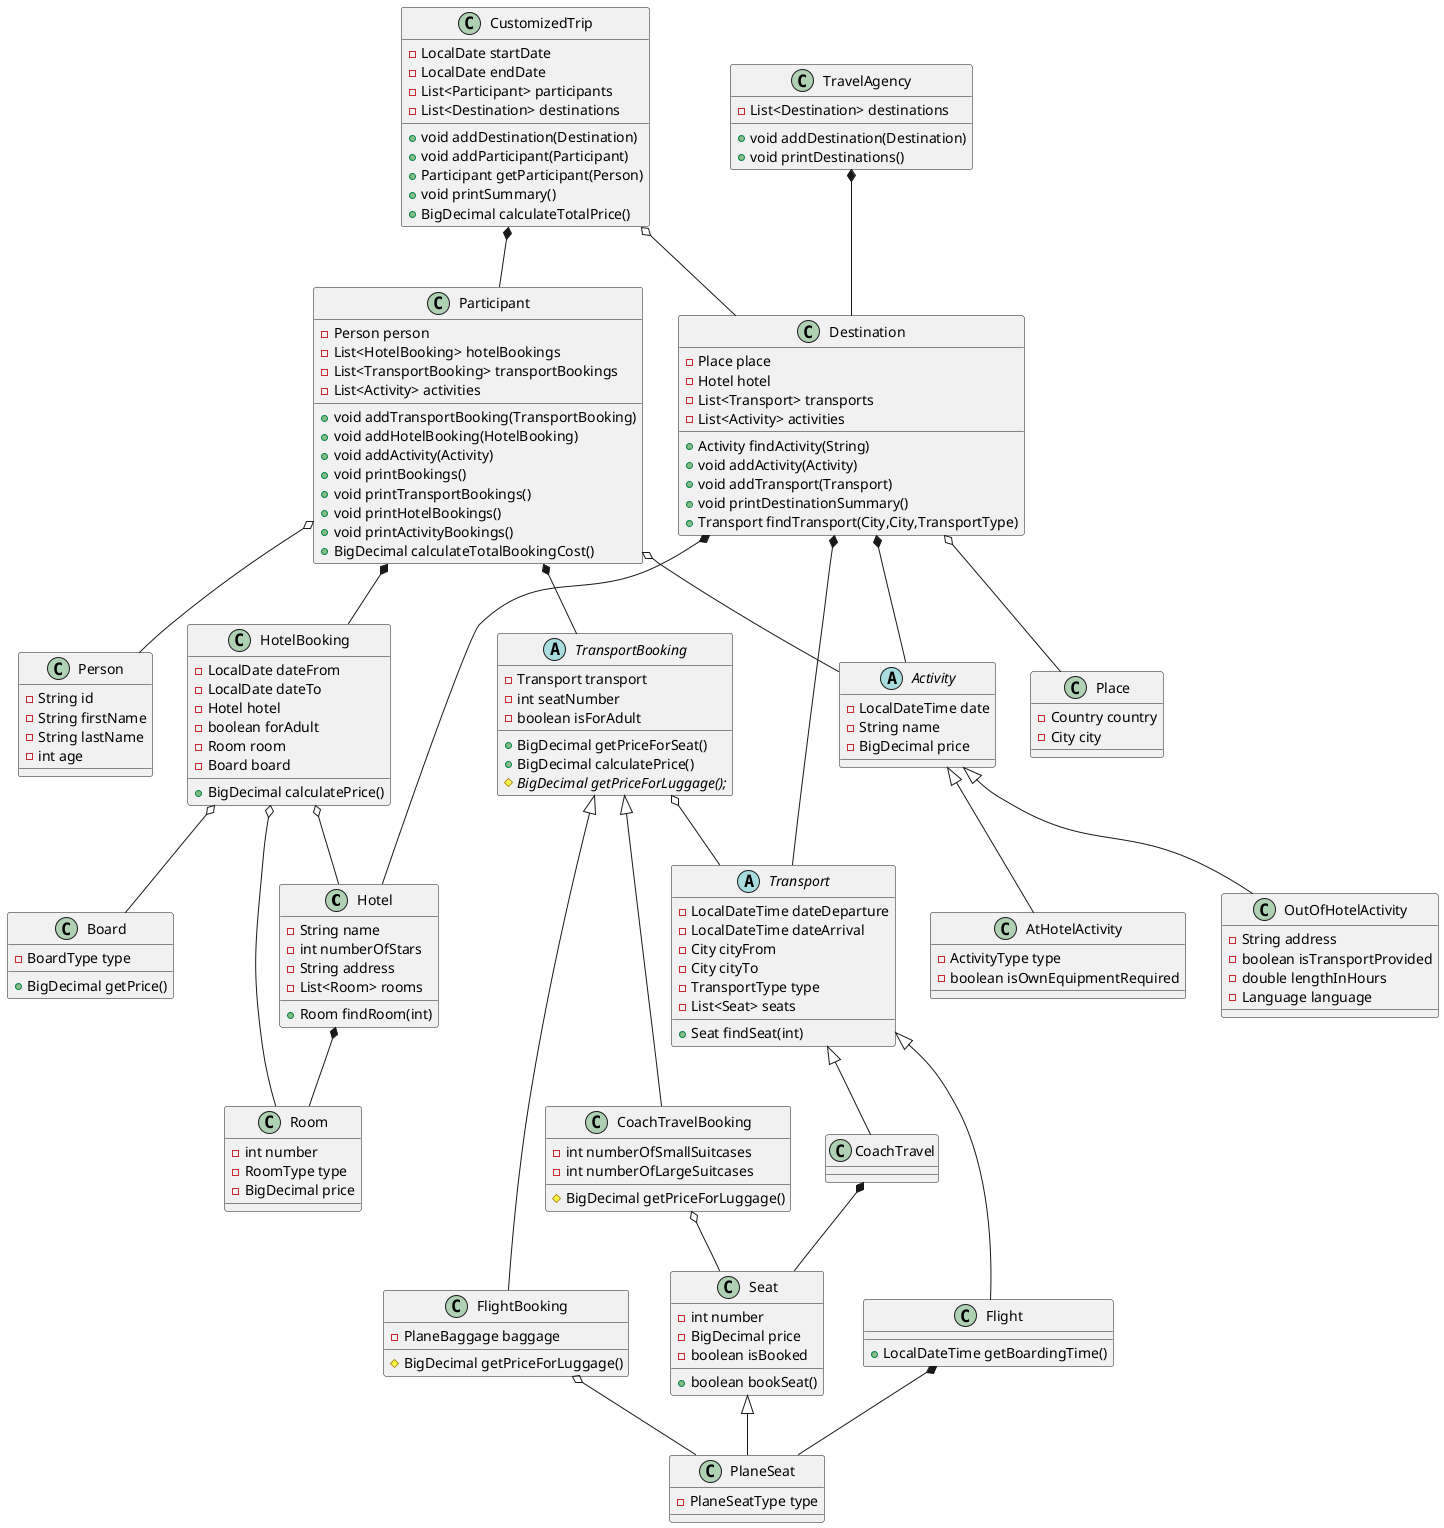 @startuml
class Hotel {
- String name
- int numberOfStars
- String address
- List<Room> rooms
+ Room findRoom(int)
}
class PlaneSeat {
- PlaneSeatType type
}
class Seat {
- int number
- BigDecimal price
- boolean isBooked
+ boolean bookSeat()
}
class Participant {
- Person person
- List<HotelBooking> hotelBookings
- List<TransportBooking> transportBookings
- List<Activity> activities
+ void addTransportBooking(TransportBooking)
+ void addHotelBooking(HotelBooking)
+ void addActivity(Activity)
+ void printBookings()
+ void printTransportBookings()
+ void printHotelBookings()
+ void printActivityBookings()
+ BigDecimal calculateTotalBookingCost()
}
class FlightBooking {
- PlaneBaggage baggage
# BigDecimal getPriceForLuggage()
}
class CustomizedTrip {
- LocalDate startDate
- LocalDate endDate
- List<Participant> participants
- List<Destination> destinations
+ void addDestination(Destination)
+ void addParticipant(Participant)
+ Participant getParticipant(Person)
+ void printSummary()
+ BigDecimal calculateTotalPrice()
}
class HotelBooking {
- LocalDate dateFrom
- LocalDate dateTo
- Hotel hotel
- boolean forAdult
- Room room
- Board board
+ BigDecimal calculatePrice()
}
class Board {
- BoardType type
+ BigDecimal getPrice()
}
class Flight {
+ LocalDateTime getBoardingTime()
}
class TravelAgency {
- List<Destination> destinations
+ void addDestination(Destination)
+ void printDestinations()
}
class CoachTravelBooking {
- int numberOfSmallSuitcases
- int numberOfLargeSuitcases
# BigDecimal getPriceForLuggage()
}
abstract class Transport {
- LocalDateTime dateDeparture
- LocalDateTime dateArrival
- City cityFrom
- City cityTo
- TransportType type
- List<Seat> seats
+ Seat findSeat(int)
}
class Place {
- Country country
- City city
}
class Room {
- int number
- RoomType type
- BigDecimal price
}
class OutOfHotelActivity {
- String address
- boolean isTransportProvided
- double lengthInHours
- Language language
}
abstract class Activity {
- LocalDateTime date
- String name
- BigDecimal price
}
class AtHotelActivity {
- ActivityType type
- boolean isOwnEquipmentRequired
}
class Destination {
- Place place
- Hotel hotel
- List<Transport> transports
- List<Activity> activities
+ Activity findActivity(String)
+ void addActivity(Activity)
+ void addTransport(Transport)
+ void printDestinationSummary()
+ Transport findTransport(City,City,TransportType)
}
abstract class TransportBooking {
- Transport transport
- int seatNumber
- boolean isForAdult
+ BigDecimal getPriceForSeat()
+ BigDecimal calculatePrice()
# {abstract}BigDecimal getPriceForLuggage();
}
class Person {
- String id
- String firstName
- String lastName
- int age
}
class CoachTravel {
}

TravelAgency *-- Destination
CustomizedTrip o-- Destination
CustomizedTrip *-- Participant
Destination *-- Transport
Destination *-- Hotel
Destination *-- Activity
Destination o-- Place
Participant o-- Person
Participant o-- Activity
Participant *-- HotelBooking
Participant *-- TransportBooking
CoachTravel *-- Seat
Hotel *-- Room
HotelBooking o-- Room
HotelBooking o-- Board
HotelBooking o-- Hotel
TransportBooking o-- Transport
CoachTravelBooking o-- Seat
FlightBooking o-- PlaneSeat
Flight *-- PlaneSeat
Seat <|-- PlaneSeat
TransportBooking <|-- FlightBooking
Transport <|-- Flight
TransportBooking <|-- CoachTravelBooking
Activity <|-- OutOfHotelActivity
Activity <|-- AtHotelActivity
Transport <|-- CoachTravel
@enduml